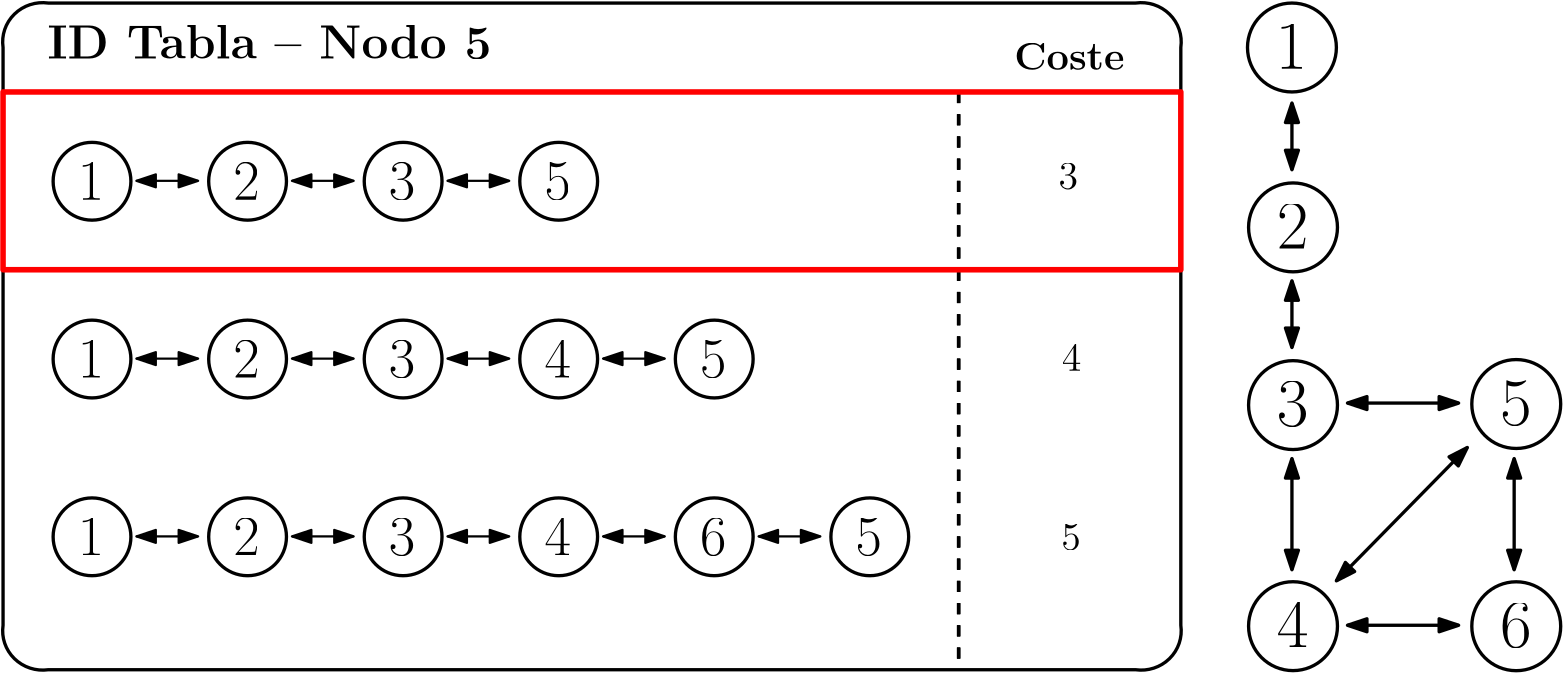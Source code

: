 <?xml version="1.0"?>
<!DOCTYPE ipe SYSTEM "ipe.dtd">
<ipe version="70218" creator="Ipe 7.2.26">
<info created="D:20220906154634" modified="D:20250912224144"/>
<ipestyle name="basic">
<symbol name="arrow/arc(spx)">
<path stroke="sym-stroke" fill="sym-stroke" pen="sym-pen">
0 0 m
-1 0.333 l
-1 -0.333 l
h
</path>
</symbol>
<symbol name="arrow/farc(spx)">
<path stroke="sym-stroke" fill="white" pen="sym-pen">
0 0 m
-1 0.333 l
-1 -0.333 l
h
</path>
</symbol>
<symbol name="arrow/ptarc(spx)">
<path stroke="sym-stroke" fill="sym-stroke" pen="sym-pen">
0 0 m
-1 0.333 l
-0.8 0 l
-1 -0.333 l
h
</path>
</symbol>
<symbol name="arrow/fptarc(spx)">
<path stroke="sym-stroke" fill="white" pen="sym-pen">
0 0 m
-1 0.333 l
-0.8 0 l
-1 -0.333 l
h
</path>
</symbol>
<symbol name="mark/circle(sx)" transformations="translations">
<path fill="sym-stroke">
0.6 0 0 0.6 0 0 e
0.4 0 0 0.4 0 0 e
</path>
</symbol>
<symbol name="mark/disk(sx)" transformations="translations">
<path fill="sym-stroke">
0.6 0 0 0.6 0 0 e
</path>
</symbol>
<symbol name="mark/fdisk(sfx)" transformations="translations">
<group>
<path fill="sym-fill">
0.5 0 0 0.5 0 0 e
</path>
<path fill="sym-stroke" fillrule="eofill">
0.6 0 0 0.6 0 0 e
0.4 0 0 0.4 0 0 e
</path>
</group>
</symbol>
<symbol name="mark/box(sx)" transformations="translations">
<path fill="sym-stroke" fillrule="eofill">
-0.6 -0.6 m
0.6 -0.6 l
0.6 0.6 l
-0.6 0.6 l
h
-0.4 -0.4 m
0.4 -0.4 l
0.4 0.4 l
-0.4 0.4 l
h
</path>
</symbol>
<symbol name="mark/square(sx)" transformations="translations">
<path fill="sym-stroke">
-0.6 -0.6 m
0.6 -0.6 l
0.6 0.6 l
-0.6 0.6 l
h
</path>
</symbol>
<symbol name="mark/fsquare(sfx)" transformations="translations">
<group>
<path fill="sym-fill">
-0.5 -0.5 m
0.5 -0.5 l
0.5 0.5 l
-0.5 0.5 l
h
</path>
<path fill="sym-stroke" fillrule="eofill">
-0.6 -0.6 m
0.6 -0.6 l
0.6 0.6 l
-0.6 0.6 l
h
-0.4 -0.4 m
0.4 -0.4 l
0.4 0.4 l
-0.4 0.4 l
h
</path>
</group>
</symbol>
<symbol name="mark/cross(sx)" transformations="translations">
<group>
<path fill="sym-stroke">
-0.43 -0.57 m
0.57 0.43 l
0.43 0.57 l
-0.57 -0.43 l
h
</path>
<path fill="sym-stroke">
-0.43 0.57 m
0.57 -0.43 l
0.43 -0.57 l
-0.57 0.43 l
h
</path>
</group>
</symbol>
<symbol name="arrow/fnormal(spx)">
<path stroke="sym-stroke" fill="white" pen="sym-pen">
0 0 m
-1 0.333 l
-1 -0.333 l
h
</path>
</symbol>
<symbol name="arrow/pointed(spx)">
<path stroke="sym-stroke" fill="sym-stroke" pen="sym-pen">
0 0 m
-1 0.333 l
-0.8 0 l
-1 -0.333 l
h
</path>
</symbol>
<symbol name="arrow/fpointed(spx)">
<path stroke="sym-stroke" fill="white" pen="sym-pen">
0 0 m
-1 0.333 l
-0.8 0 l
-1 -0.333 l
h
</path>
</symbol>
<symbol name="arrow/linear(spx)">
<path stroke="sym-stroke" pen="sym-pen">
-1 0.333 m
0 0 l
-1 -0.333 l
</path>
</symbol>
<symbol name="arrow/fdouble(spx)">
<path stroke="sym-stroke" fill="white" pen="sym-pen">
0 0 m
-1 0.333 l
-1 -0.333 l
h
-1 0 m
-2 0.333 l
-2 -0.333 l
h
</path>
</symbol>
<symbol name="arrow/double(spx)">
<path stroke="sym-stroke" fill="sym-stroke" pen="sym-pen">
0 0 m
-1 0.333 l
-1 -0.333 l
h
-1 0 m
-2 0.333 l
-2 -0.333 l
h
</path>
</symbol>
<symbol name="arrow/mid-normal(spx)">
<path stroke="sym-stroke" fill="sym-stroke" pen="sym-pen">
0.5 0 m
-0.5 0.333 l
-0.5 -0.333 l
h
</path>
</symbol>
<symbol name="arrow/mid-fnormal(spx)">
<path stroke="sym-stroke" fill="white" pen="sym-pen">
0.5 0 m
-0.5 0.333 l
-0.5 -0.333 l
h
</path>
</symbol>
<symbol name="arrow/mid-pointed(spx)">
<path stroke="sym-stroke" fill="sym-stroke" pen="sym-pen">
0.5 0 m
-0.5 0.333 l
-0.3 0 l
-0.5 -0.333 l
h
</path>
</symbol>
<symbol name="arrow/mid-fpointed(spx)">
<path stroke="sym-stroke" fill="white" pen="sym-pen">
0.5 0 m
-0.5 0.333 l
-0.3 0 l
-0.5 -0.333 l
h
</path>
</symbol>
<symbol name="arrow/mid-double(spx)">
<path stroke="sym-stroke" fill="sym-stroke" pen="sym-pen">
1 0 m
0 0.333 l
0 -0.333 l
h
0 0 m
-1 0.333 l
-1 -0.333 l
h
</path>
</symbol>
<symbol name="arrow/mid-fdouble(spx)">
<path stroke="sym-stroke" fill="white" pen="sym-pen">
1 0 m
0 0.333 l
0 -0.333 l
h
0 0 m
-1 0.333 l
-1 -0.333 l
h
</path>
</symbol>
<anglesize name="22.5 deg" value="22.5"/>
<anglesize name="30 deg" value="30"/>
<anglesize name="45 deg" value="45"/>
<anglesize name="60 deg" value="60"/>
<anglesize name="90 deg" value="90"/>
<arrowsize name="large" value="10"/>
<arrowsize name="small" value="5"/>
<arrowsize name="tiny" value="3"/>
<color name="blue" value="0 0 1"/>
<color name="brown" value="0.647 0.165 0.165"/>
<color name="darkblue" value="0 0 0.545"/>
<color name="darkcyan" value="0 0.545 0.545"/>
<color name="darkgray" value="0.663"/>
<color name="darkgreen" value="0 0.392 0"/>
<color name="darkmagenta" value="0.545 0 0.545"/>
<color name="darkorange" value="1 0.549 0"/>
<color name="darkred" value="0.545 0 0"/>
<color name="gold" value="1 0.843 0"/>
<color name="gray" value="0.745"/>
<color name="green" value="0 1 0"/>
<color name="lightblue" value="0.678 0.847 0.902"/>
<color name="lightcyan" value="0.878 1 1"/>
<color name="lightgray" value="0.827"/>
<color name="lightgreen" value="0.565 0.933 0.565"/>
<color name="lightyellow" value="1 1 0.878"/>
<color name="navy" value="0 0 0.502"/>
<color name="orange" value="1 0.647 0"/>
<color name="pink" value="1 0.753 0.796"/>
<color name="purple" value="0.627 0.125 0.941"/>
<color name="red" value="1 0 0"/>
<color name="seagreen" value="0.18 0.545 0.341"/>
<color name="turquoise" value="0.251 0.878 0.816"/>
<color name="violet" value="0.933 0.51 0.933"/>
<color name="yellow" value="1 1 0"/>
<dashstyle name="dash dot dotted" value="[4 2 1 2 1 2] 0"/>
<dashstyle name="dash dotted" value="[4 2 1 2] 0"/>
<dashstyle name="dashed" value="[4] 0"/>
<dashstyle name="dotted" value="[1 3] 0"/>
<gridsize name="10 pts (~3.5 mm)" value="10"/>
<gridsize name="14 pts (~5 mm)" value="14"/>
<gridsize name="16 pts (~6 mm)" value="16"/>
<gridsize name="20 pts (~7 mm)" value="20"/>
<gridsize name="28 pts (~10 mm)" value="28"/>
<gridsize name="32 pts (~12 mm)" value="32"/>
<gridsize name="4 pts" value="4"/>
<gridsize name="56 pts (~20 mm)" value="56"/>
<gridsize name="8 pts (~3 mm)" value="8"/>
<opacity name="10%" value="0.1"/>
<opacity name="30%" value="0.3"/>
<opacity name="50%" value="0.5"/>
<opacity name="75%" value="0.75"/>
<pen name="fat" value="1.2"/>
<pen name="heavier" value="0.8"/>
<pen name="ultrafat" value="2"/>
<symbolsize name="large" value="5"/>
<symbolsize name="small" value="2"/>
<symbolsize name="tiny" value="1.1"/>
<textsize name="Huge" value="\Huge"/>
<textsize name="LARGE" value="\LARGE"/>
<textsize name="Large" value="\Large"/>
<textsize name="footnote" value="\footnotesize"/>
<textsize name="huge" value="\huge"/>
<textsize name="large" value="\large"/>
<textsize name="script" value="\scriptsize"/>
<textsize name="small" value="\small"/>
<textsize name="tiny" value="\tiny"/>
<textstyle name="center" begin="\begin{center}" end="\end{center}"/>
<textstyle name="item" begin="\begin{itemize}\item{}" end="\end{itemize}"/>
<textstyle name="itemize" begin="\begin{itemize}" end="\end{itemize}"/>
<tiling name="falling" angle="-60" step="4" width="1"/>
<tiling name="rising" angle="30" step="4" width="1"/>
</ipestyle>
<page>
<layer name="alpha"/>
<view layers="alpha" active="alpha"/>
<path layer="alpha" matrix="1 0 0 1 400 16" stroke="black" pen="fat">
16 0 0 16 80 800 e
</path>
<text matrix="1 0 0 1 398.126 8.37738" transformations="translations" pos="76 800" stroke="black" type="label" width="11.368" height="15.978" depth="0" valign="baseline" size="Huge">1</text>
<path matrix="1 0 0 1 400.39 -48.7583" stroke="black" pen="fat">
16 0 0 16 80 800 e
</path>
<text matrix="1 0 0 1 398.516 -56.3809" transformations="translations" pos="76 800" stroke="black" type="label" width="11.368" height="15.978" depth="0" valign="baseline" size="Huge">2</text>
<path matrix="1 0 0 1 400.39 -112.737" stroke="black" pen="fat">
16 0 0 16 80 800 e
</path>
<text matrix="1 0 0 1 398.516 -120.36" transformations="translations" pos="76 800" stroke="black" type="label" width="11.368" height="15.978" depth="0" valign="baseline" size="Huge">3</text>
<path matrix="1 0 0 1 400.39 -192.32" stroke="black" pen="fat">
16 0 0 16 80 800 e
</path>
<text matrix="1 0 0 1 398.516 -199.943" transformations="translations" pos="76 800" stroke="black" type="label" width="11.368" height="15.978" depth="0" valign="baseline" size="Huge">4</text>
<path matrix="1 0 0 1 480.753 -112.347" stroke="black" pen="fat">
16 0 0 16 80 800 e
</path>
<text matrix="1 0 0 1 478.88 -119.97" transformations="translations" pos="76 800" stroke="black" type="label" width="11.368" height="15.978" depth="0" valign="baseline" size="Huge">5</text>
<path matrix="0.841837 0 0 0.857143 411.816 113.143" stroke="black" pen="fat" arrow="normal/normal" rarrow="normal/normal">
100 596 m
156 652 l
</path>
<path matrix="1 0 0 1 400 16" stroke="black" pen="fat" arrow="normal/normal" rarrow="normal/normal">
80 652 m
80 612 l
</path>
<path matrix="1 0 0 1 400 16" stroke="black" pen="fat" arrow="normal/normal" rarrow="normal/normal">
100 672 m
140 672 l
</path>
<path matrix="1 0 0 1 400 16" stroke="black" pen="fat" arrow="normal/normal" rarrow="normal/normal">
80 716 m
80 692 l
</path>
<path matrix="1 0 0 1 400 16" stroke="black" pen="fat" arrow="normal/normal" rarrow="normal/normal">
80 780 m
80 756 l
</path>
<path matrix="1.01922 0 0 1 -0.304855 0" stroke="black" pen="fat">
32 832 m
14.1421 0 0 14.1421 30 818 16 816 a
16 608 l
14.1421 0 0 14.1421 30 606 32 592 a
416 592 l
14.1421 0 0 14.1421 418 606 432 608 a
432 816 l
14.1421 0 0 14.1421 418 818 416 832 a
h
</path>
<path matrix="1 0 0 1 480.753 -192.347" stroke="black" pen="fat">
16 0 0 16 80 800 e
</path>
<text matrix="1 0 0 1 478.88 -199.97" transformations="translations" pos="76 800" stroke="black" type="label" width="11.368" height="15.978" depth="0" valign="baseline" size="Huge">6</text>
<path matrix="1 0 0 1 400 -64" stroke="black" pen="fat" arrow="normal/normal" rarrow="normal/normal">
100 672 m
140 672 l
</path>
<path matrix="1 0 0 1 480 16" stroke="black" pen="fat" arrow="normal/normal" rarrow="normal/normal">
80 652 m
80 612 l
</path>
<text matrix="1 0 0 1 -16 -4" transformations="translations" pos="48 816" stroke="black" type="label" width="159.88" height="11.955" depth="0" valign="baseline" size="LARGE">\textbf{ID Tabla -- Nodo 5}</text>
<path matrix="1 0 0 1 8 0" stroke="black" dash="dashed" pen="fat">
352 800 m
352 592 l
</path>
<text matrix="1 0 0 1 12 -8" transformations="translations" pos="368 816" stroke="black" type="label" width="39.733" height="9.843" depth="0" valign="baseline" size="Large">\textbf{Coste}</text>
<path matrix="0.875 0 0 0.875 -21.9718 67.8486" stroke="black" pen="fat">
16 0 0 16 80 800 e
</path>
<text matrix="0.875 0 0 0.875 -23.6116 61.1788" transformations="translations" pos="76 800" stroke="black" type="label" width="9.476" height="13.319" depth="0" valign="baseline" size="huge">1</text>
<path matrix="0.875 0 0 0.875 34.0282 67.8486" stroke="black" pen="fat">
16 0 0 16 80 800 e
</path>
<text matrix="0.875 0 0 0.875 32.3884 61.1788" transformations="translations" pos="76 800" stroke="black" type="label" width="9.476" height="13.319" depth="0" valign="baseline" size="huge">2</text>
<path matrix="0.875 0 0 0.875 90.0282 67.8486" stroke="black" pen="fat">
16 0 0 16 80 800 e
</path>
<text matrix="0.875 0 0 0.875 88.3884 61.1788" transformations="translations" pos="76 800" stroke="black" type="label" width="9.476" height="13.319" depth="0" valign="baseline" size="huge">3</text>
<path matrix="0.875 0 0 0.875 146.028 67.8486" stroke="black" pen="fat">
16 0 0 16 80 800 e
</path>
<text matrix="0.875 0 0 0.875 144.388 61.1788" transformations="translations" pos="76 800" stroke="black" type="label" width="9.476" height="13.319" depth="0" valign="baseline" size="huge">5</text>
<path matrix="0.875 0 0 0.875 -21.9718 3.8486" stroke="black" pen="fat">
16 0 0 16 80 800 e
</path>
<text matrix="0.875 0 0 0.875 -23.6116 -2.8212" transformations="translations" pos="76 800" stroke="black" type="label" width="9.476" height="13.319" depth="0" valign="baseline" size="huge">1</text>
<path matrix="0.875 0 0 0.875 34.0282 3.8486" stroke="black" pen="fat">
16 0 0 16 80 800 e
</path>
<text matrix="0.875 0 0 0.875 32.3884 -2.8212" transformations="translations" pos="76 800" stroke="black" type="label" width="9.476" height="13.319" depth="0" valign="baseline" size="huge">2</text>
<path matrix="0.875 0 0 0.875 90.0282 3.8486" stroke="black" pen="fat">
16 0 0 16 80 800 e
</path>
<text matrix="0.875 0 0 0.875 88.3884 -2.8212" transformations="translations" pos="76 800" stroke="black" type="label" width="9.476" height="13.319" depth="0" valign="baseline" size="huge">3</text>
<path matrix="0.875 0 0 0.875 146.028 3.8486" stroke="black" pen="fat">
16 0 0 16 80 800 e
</path>
<text matrix="0.875 0 0 0.875 144.388 -2.8212" transformations="translations" pos="76 800" stroke="black" type="label" width="9.476" height="13.319" depth="0" valign="baseline" size="huge">4</text>
<path matrix="0.875 0 0 0.875 -21.9718 -60.1514" stroke="black" pen="fat">
16 0 0 16 80 800 e
</path>
<text matrix="0.875 0 0 0.875 -23.6116 -66.8212" transformations="translations" pos="76 800" stroke="black" type="label" width="9.476" height="13.319" depth="0" valign="baseline" size="huge">1</text>
<path matrix="0.875 0 0 0.875 34.0282 -60.1514" stroke="black" pen="fat">
16 0 0 16 80 800 e
</path>
<text matrix="0.875 0 0 0.875 32.3884 -66.8212" transformations="translations" pos="76 800" stroke="black" type="label" width="9.476" height="13.319" depth="0" valign="baseline" size="huge">2</text>
<path matrix="0.875 0 0 0.875 90.0282 -60.1514" stroke="black" pen="fat">
16 0 0 16 80 800 e
</path>
<text matrix="0.875 0 0 0.875 88.3884 -66.8212" transformations="translations" pos="76 800" stroke="black" type="label" width="9.476" height="13.319" depth="0" valign="baseline" size="huge">3</text>
<path matrix="0.875 0 0 0.875 146.028 -60.1514" stroke="black" pen="fat">
16 0 0 16 80 800 e
</path>
<text matrix="0.875 0 0 0.875 144.388 -66.8212" transformations="translations" pos="76 800" stroke="black" type="label" width="9.476" height="13.319" depth="0" valign="baseline" size="huge">4</text>
<path matrix="0.875 0 0 0.875 202.028 3.8486" stroke="black" pen="fat">
16 0 0 16 80 800 e
</path>
<text matrix="0.875 0 0 0.875 200.388 -2.8212" transformations="translations" pos="76 800" stroke="black" type="label" width="9.476" height="13.319" depth="0" valign="baseline" size="huge">5</text>
<path matrix="0.875 0 0 0.875 202.028 -60.1514" stroke="black" pen="fat">
16 0 0 16 80 800 e
</path>
<text matrix="0.875 0 0 0.875 200.388 -66.8212" transformations="translations" pos="76 800" stroke="black" type="label" width="9.476" height="13.319" depth="0" valign="baseline" size="huge">6</text>
<path matrix="0.555556 0 0 1 8.44444 96" stroke="black" pen="heavier" arrow="normal/normal" rarrow="normal/normal">
100 672 m
140 672 l
</path>
<path matrix="0.555556 0 0 1 64.4444 96" stroke="black" pen="heavier" arrow="normal/normal" rarrow="normal/normal">
100 672 m
140 672 l
</path>
<path matrix="0.555556 0 0 1 120.444 96" stroke="black" pen="heavier" arrow="normal/normal" rarrow="normal/normal">
100 672 m
140 672 l
</path>
<path matrix="0.555556 0 0 1 8.4444 32" stroke="black" pen="heavier" arrow="normal/normal" rarrow="normal/normal">
100 672 m
140 672 l
</path>
<path matrix="0.555556 0 0 1 8.4444 -32" stroke="black" pen="heavier" arrow="normal/normal" rarrow="normal/normal">
100 672 m
140 672 l
</path>
<path matrix="0.555556 0 0 1 64.4444 -32" stroke="black" pen="heavier" arrow="normal/normal" rarrow="normal/normal">
100 672 m
140 672 l
</path>
<path matrix="0.555556 0 0 1 64.4444 32" stroke="black" pen="heavier" arrow="normal/normal" rarrow="normal/normal">
100 672 m
140 672 l
</path>
<path matrix="0.555556 0 0 1 120.444 32" stroke="black" pen="heavier" arrow="normal/normal" rarrow="normal/normal">
100 672 m
140 672 l
</path>
<path matrix="0.555556 0 0 1 120.444 -32" stroke="black" pen="heavier" arrow="normal/normal" rarrow="normal/normal">
100 672 m
140 672 l
</path>
<path matrix="0.555556 0 0 1 176.444 32" stroke="black" pen="heavier" arrow="normal/normal" rarrow="normal/normal">
100 672 m
140 672 l
</path>
<path matrix="0.555556 0 0 1 176.444 -32" stroke="black" pen="heavier" arrow="normal/normal" rarrow="normal/normal">
100 672 m
140 672 l
</path>
<path matrix="0.555556 0 0 1 232.444 -32" stroke="black" pen="heavier" arrow="normal/normal" rarrow="normal/normal">
100 672 m
140 672 l
</path>
<path matrix="0.875 0 0 0.875 258.028 -60.1514" stroke="black" pen="fat">
16 0 0 16 80 800 e
</path>
<text matrix="0.875 0 0 0.875 256.388 -66.8212" transformations="translations" pos="76 800" stroke="black" type="label" width="9.476" height="13.319" depth="0" valign="baseline" size="huge">5</text>
<path matrix="1 0 0 1 8 0" stroke="black" dash="dashed" pen="fat">
352 800 m
352 592 l
</path>
<path matrix="1 0 0 1 8 0" stroke="black" dash="dashed" pen="fat">
352 800 m
352 592 l
</path>
<text matrix="1 0 0 1 -4 -3.13733" transformations="translations" pos="400 768" stroke="black" type="label" width="7.024" height="9.245" depth="0" valign="baseline" size="Large" style="math">3</text>
<text matrix="1 0 0 1 -2.82823 -68.3322" transformations="translations" pos="400 768" stroke="black" type="label" width="7.024" height="9.245" depth="0" valign="baseline" size="Large" style="math">4</text>
<text matrix="1 0 0 1 -3.00414 -133.067" transformations="translations" pos="400 768" stroke="black" type="label" width="7.024" height="9.245" depth="0" valign="baseline" size="Large" style="math">5</text>
<path stroke="red" pen="ultrafat">
16 800 m
16 736 l
440 736 l
440 800 l
h
</path>
</page>
</ipe>
